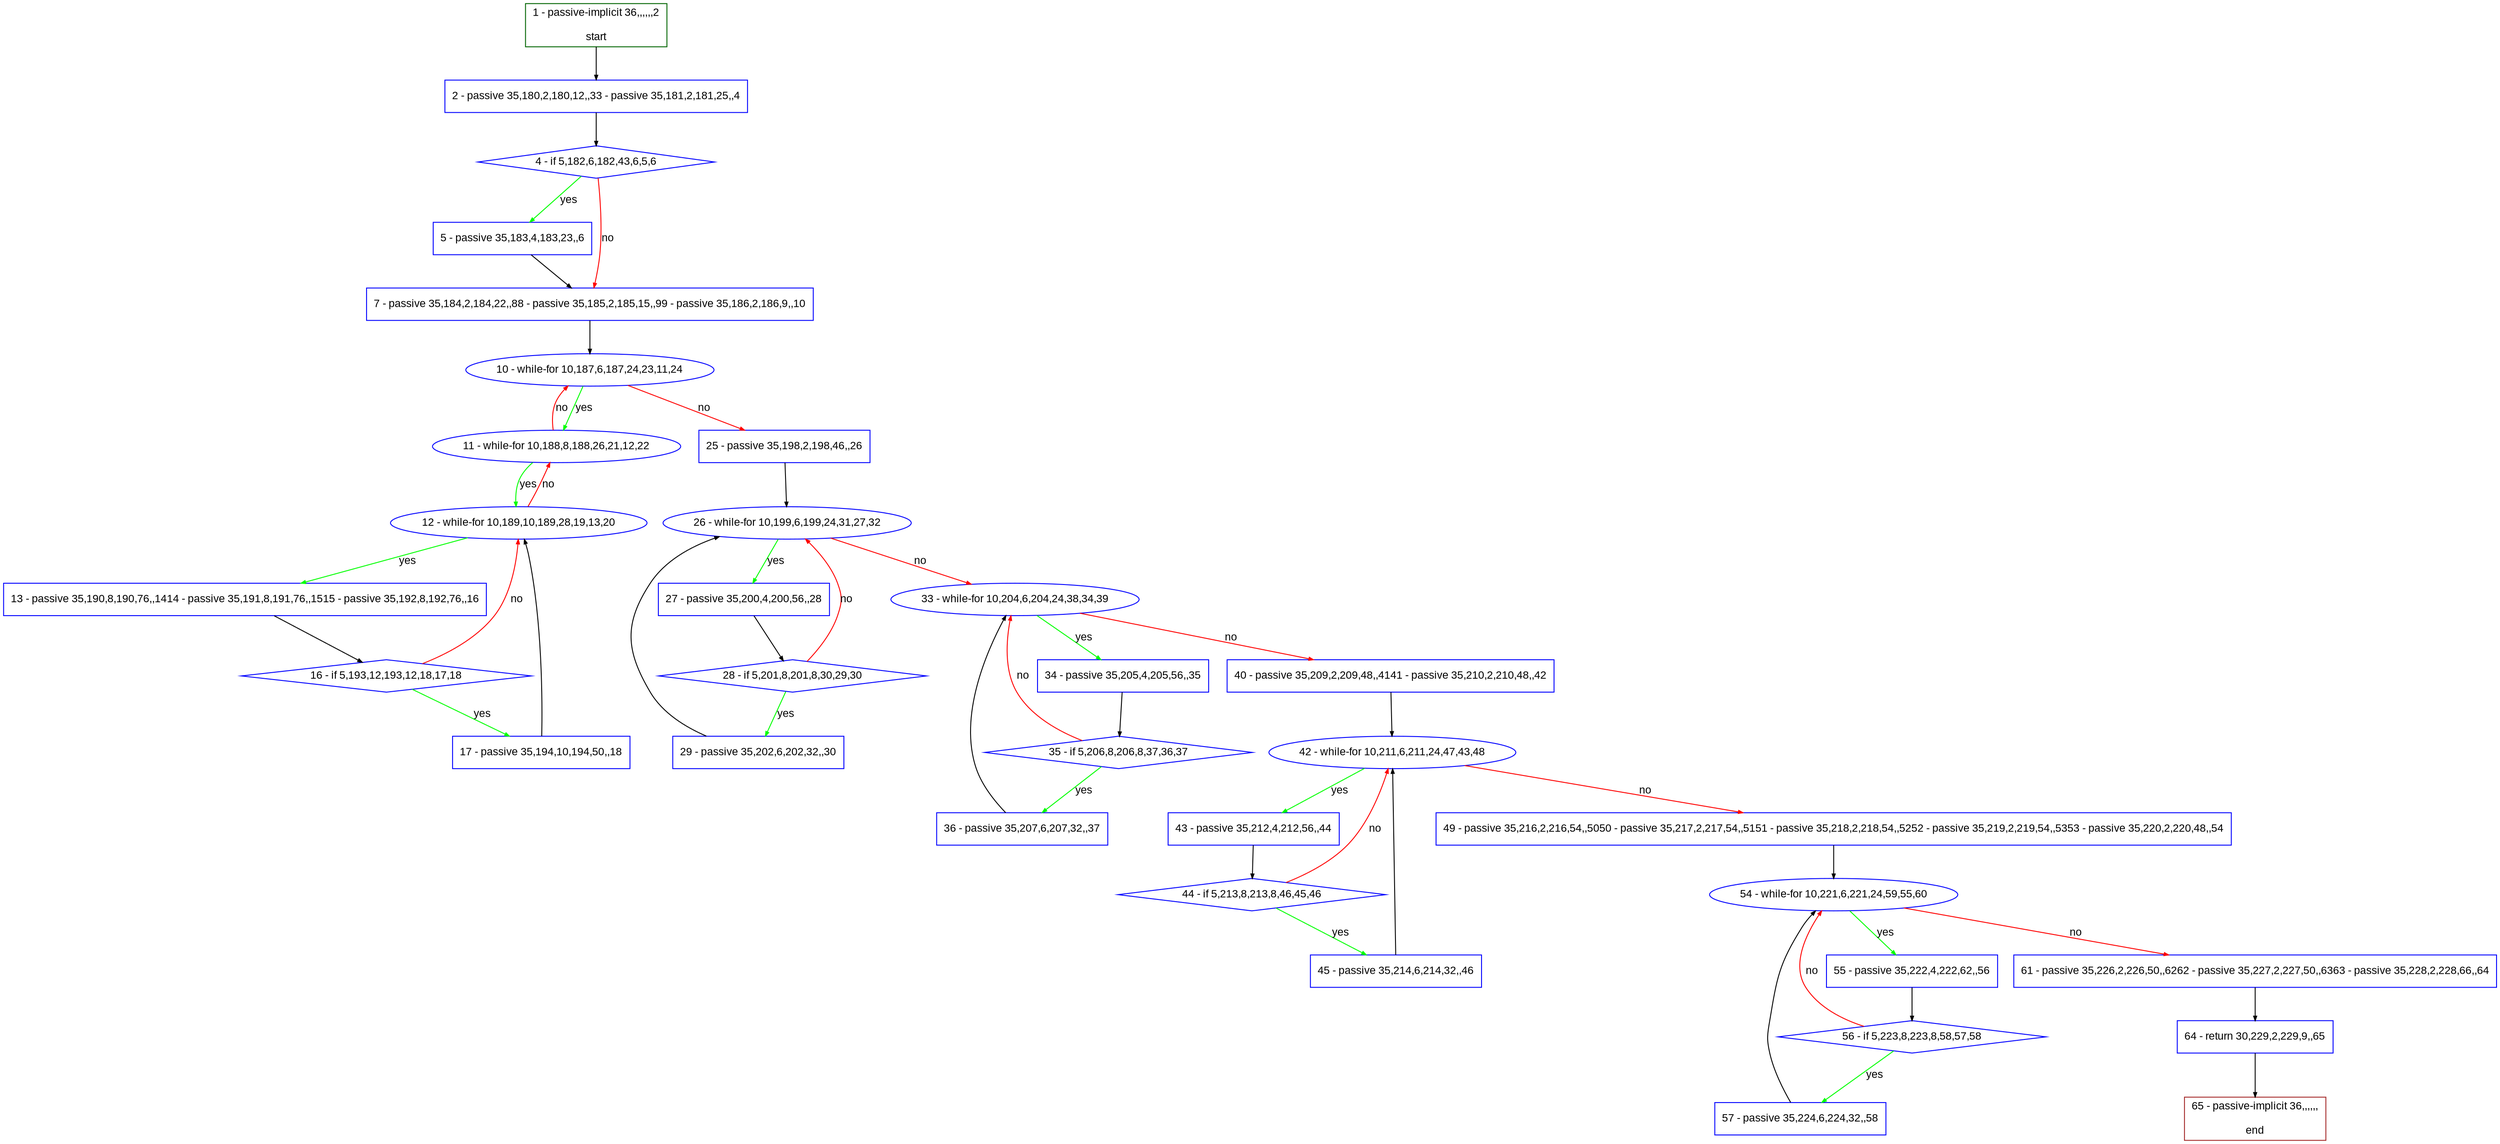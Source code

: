 digraph "" {
  graph [pack="true", label="", fontsize="12", packmode="clust", fontname="Arial", fillcolor="#FFFFCC", bgcolor="white", style="rounded,filled", compound="true"];
  node [node_initialized="no", label="", color="grey", fontsize="12", fillcolor="white", fontname="Arial", style="filled", shape="rectangle", compound="true", fixedsize="false"];
  edge [fontcolor="black", arrowhead="normal", arrowtail="none", arrowsize="0.5", ltail="", label="", color="black", fontsize="12", lhead="", fontname="Arial", dir="forward", compound="true"];
  __N1 [label="2 - passive 35,180,2,180,12,,33 - passive 35,181,2,181,25,,4", color="#0000ff", fillcolor="#ffffff", style="filled", shape="box"];
  __N2 [label="1 - passive-implicit 36,,,,,,2\n\nstart", color="#006400", fillcolor="#ffffff", style="filled", shape="box"];
  __N3 [label="4 - if 5,182,6,182,43,6,5,6", color="#0000ff", fillcolor="#ffffff", style="filled", shape="diamond"];
  __N4 [label="5 - passive 35,183,4,183,23,,6", color="#0000ff", fillcolor="#ffffff", style="filled", shape="box"];
  __N5 [label="7 - passive 35,184,2,184,22,,88 - passive 35,185,2,185,15,,99 - passive 35,186,2,186,9,,10", color="#0000ff", fillcolor="#ffffff", style="filled", shape="box"];
  __N6 [label="10 - while-for 10,187,6,187,24,23,11,24", color="#0000ff", fillcolor="#ffffff", style="filled", shape="oval"];
  __N7 [label="11 - while-for 10,188,8,188,26,21,12,22", color="#0000ff", fillcolor="#ffffff", style="filled", shape="oval"];
  __N8 [label="25 - passive 35,198,2,198,46,,26", color="#0000ff", fillcolor="#ffffff", style="filled", shape="box"];
  __N9 [label="12 - while-for 10,189,10,189,28,19,13,20", color="#0000ff", fillcolor="#ffffff", style="filled", shape="oval"];
  __N10 [label="13 - passive 35,190,8,190,76,,1414 - passive 35,191,8,191,76,,1515 - passive 35,192,8,192,76,,16", color="#0000ff", fillcolor="#ffffff", style="filled", shape="box"];
  __N11 [label="16 - if 5,193,12,193,12,18,17,18", color="#0000ff", fillcolor="#ffffff", style="filled", shape="diamond"];
  __N12 [label="17 - passive 35,194,10,194,50,,18", color="#0000ff", fillcolor="#ffffff", style="filled", shape="box"];
  __N13 [label="26 - while-for 10,199,6,199,24,31,27,32", color="#0000ff", fillcolor="#ffffff", style="filled", shape="oval"];
  __N14 [label="27 - passive 35,200,4,200,56,,28", color="#0000ff", fillcolor="#ffffff", style="filled", shape="box"];
  __N15 [label="33 - while-for 10,204,6,204,24,38,34,39", color="#0000ff", fillcolor="#ffffff", style="filled", shape="oval"];
  __N16 [label="28 - if 5,201,8,201,8,30,29,30", color="#0000ff", fillcolor="#ffffff", style="filled", shape="diamond"];
  __N17 [label="29 - passive 35,202,6,202,32,,30", color="#0000ff", fillcolor="#ffffff", style="filled", shape="box"];
  __N18 [label="34 - passive 35,205,4,205,56,,35", color="#0000ff", fillcolor="#ffffff", style="filled", shape="box"];
  __N19 [label="40 - passive 35,209,2,209,48,,4141 - passive 35,210,2,210,48,,42", color="#0000ff", fillcolor="#ffffff", style="filled", shape="box"];
  __N20 [label="35 - if 5,206,8,206,8,37,36,37", color="#0000ff", fillcolor="#ffffff", style="filled", shape="diamond"];
  __N21 [label="36 - passive 35,207,6,207,32,,37", color="#0000ff", fillcolor="#ffffff", style="filled", shape="box"];
  __N22 [label="42 - while-for 10,211,6,211,24,47,43,48", color="#0000ff", fillcolor="#ffffff", style="filled", shape="oval"];
  __N23 [label="43 - passive 35,212,4,212,56,,44", color="#0000ff", fillcolor="#ffffff", style="filled", shape="box"];
  __N24 [label="49 - passive 35,216,2,216,54,,5050 - passive 35,217,2,217,54,,5151 - passive 35,218,2,218,54,,5252 - passive 35,219,2,219,54,,5353 - passive 35,220,2,220,48,,54", color="#0000ff", fillcolor="#ffffff", style="filled", shape="box"];
  __N25 [label="44 - if 5,213,8,213,8,46,45,46", color="#0000ff", fillcolor="#ffffff", style="filled", shape="diamond"];
  __N26 [label="45 - passive 35,214,6,214,32,,46", color="#0000ff", fillcolor="#ffffff", style="filled", shape="box"];
  __N27 [label="54 - while-for 10,221,6,221,24,59,55,60", color="#0000ff", fillcolor="#ffffff", style="filled", shape="oval"];
  __N28 [label="55 - passive 35,222,4,222,62,,56", color="#0000ff", fillcolor="#ffffff", style="filled", shape="box"];
  __N29 [label="61 - passive 35,226,2,226,50,,6262 - passive 35,227,2,227,50,,6363 - passive 35,228,2,228,66,,64", color="#0000ff", fillcolor="#ffffff", style="filled", shape="box"];
  __N30 [label="56 - if 5,223,8,223,8,58,57,58", color="#0000ff", fillcolor="#ffffff", style="filled", shape="diamond"];
  __N31 [label="57 - passive 35,224,6,224,32,,58", color="#0000ff", fillcolor="#ffffff", style="filled", shape="box"];
  __N32 [label="64 - return 30,229,2,229,9,,65", color="#0000ff", fillcolor="#ffffff", style="filled", shape="box"];
  __N33 [label="65 - passive-implicit 36,,,,,,\n\nend", color="#a52a2a", fillcolor="#ffffff", style="filled", shape="box"];
  __N2 -> __N1 [arrowhead="normal", arrowtail="none", color="#000000", label="", dir="forward"];
  __N1 -> __N3 [arrowhead="normal", arrowtail="none", color="#000000", label="", dir="forward"];
  __N3 -> __N4 [arrowhead="normal", arrowtail="none", color="#00ff00", label="yes", dir="forward"];
  __N3 -> __N5 [arrowhead="normal", arrowtail="none", color="#ff0000", label="no", dir="forward"];
  __N4 -> __N5 [arrowhead="normal", arrowtail="none", color="#000000", label="", dir="forward"];
  __N5 -> __N6 [arrowhead="normal", arrowtail="none", color="#000000", label="", dir="forward"];
  __N6 -> __N7 [arrowhead="normal", arrowtail="none", color="#00ff00", label="yes", dir="forward"];
  __N7 -> __N6 [arrowhead="normal", arrowtail="none", color="#ff0000", label="no", dir="forward"];
  __N6 -> __N8 [arrowhead="normal", arrowtail="none", color="#ff0000", label="no", dir="forward"];
  __N7 -> __N9 [arrowhead="normal", arrowtail="none", color="#00ff00", label="yes", dir="forward"];
  __N9 -> __N7 [arrowhead="normal", arrowtail="none", color="#ff0000", label="no", dir="forward"];
  __N9 -> __N10 [arrowhead="normal", arrowtail="none", color="#00ff00", label="yes", dir="forward"];
  __N10 -> __N11 [arrowhead="normal", arrowtail="none", color="#000000", label="", dir="forward"];
  __N11 -> __N9 [arrowhead="normal", arrowtail="none", color="#ff0000", label="no", dir="forward"];
  __N11 -> __N12 [arrowhead="normal", arrowtail="none", color="#00ff00", label="yes", dir="forward"];
  __N12 -> __N9 [arrowhead="normal", arrowtail="none", color="#000000", label="", dir="forward"];
  __N8 -> __N13 [arrowhead="normal", arrowtail="none", color="#000000", label="", dir="forward"];
  __N13 -> __N14 [arrowhead="normal", arrowtail="none", color="#00ff00", label="yes", dir="forward"];
  __N13 -> __N15 [arrowhead="normal", arrowtail="none", color="#ff0000", label="no", dir="forward"];
  __N14 -> __N16 [arrowhead="normal", arrowtail="none", color="#000000", label="", dir="forward"];
  __N16 -> __N13 [arrowhead="normal", arrowtail="none", color="#ff0000", label="no", dir="forward"];
  __N16 -> __N17 [arrowhead="normal", arrowtail="none", color="#00ff00", label="yes", dir="forward"];
  __N17 -> __N13 [arrowhead="normal", arrowtail="none", color="#000000", label="", dir="forward"];
  __N15 -> __N18 [arrowhead="normal", arrowtail="none", color="#00ff00", label="yes", dir="forward"];
  __N15 -> __N19 [arrowhead="normal", arrowtail="none", color="#ff0000", label="no", dir="forward"];
  __N18 -> __N20 [arrowhead="normal", arrowtail="none", color="#000000", label="", dir="forward"];
  __N20 -> __N15 [arrowhead="normal", arrowtail="none", color="#ff0000", label="no", dir="forward"];
  __N20 -> __N21 [arrowhead="normal", arrowtail="none", color="#00ff00", label="yes", dir="forward"];
  __N21 -> __N15 [arrowhead="normal", arrowtail="none", color="#000000", label="", dir="forward"];
  __N19 -> __N22 [arrowhead="normal", arrowtail="none", color="#000000", label="", dir="forward"];
  __N22 -> __N23 [arrowhead="normal", arrowtail="none", color="#00ff00", label="yes", dir="forward"];
  __N22 -> __N24 [arrowhead="normal", arrowtail="none", color="#ff0000", label="no", dir="forward"];
  __N23 -> __N25 [arrowhead="normal", arrowtail="none", color="#000000", label="", dir="forward"];
  __N25 -> __N22 [arrowhead="normal", arrowtail="none", color="#ff0000", label="no", dir="forward"];
  __N25 -> __N26 [arrowhead="normal", arrowtail="none", color="#00ff00", label="yes", dir="forward"];
  __N26 -> __N22 [arrowhead="normal", arrowtail="none", color="#000000", label="", dir="forward"];
  __N24 -> __N27 [arrowhead="normal", arrowtail="none", color="#000000", label="", dir="forward"];
  __N27 -> __N28 [arrowhead="normal", arrowtail="none", color="#00ff00", label="yes", dir="forward"];
  __N27 -> __N29 [arrowhead="normal", arrowtail="none", color="#ff0000", label="no", dir="forward"];
  __N28 -> __N30 [arrowhead="normal", arrowtail="none", color="#000000", label="", dir="forward"];
  __N30 -> __N27 [arrowhead="normal", arrowtail="none", color="#ff0000", label="no", dir="forward"];
  __N30 -> __N31 [arrowhead="normal", arrowtail="none", color="#00ff00", label="yes", dir="forward"];
  __N31 -> __N27 [arrowhead="normal", arrowtail="none", color="#000000", label="", dir="forward"];
  __N29 -> __N32 [arrowhead="normal", arrowtail="none", color="#000000", label="", dir="forward"];
  __N32 -> __N33 [arrowhead="normal", arrowtail="none", color="#000000", label="", dir="forward"];
}
